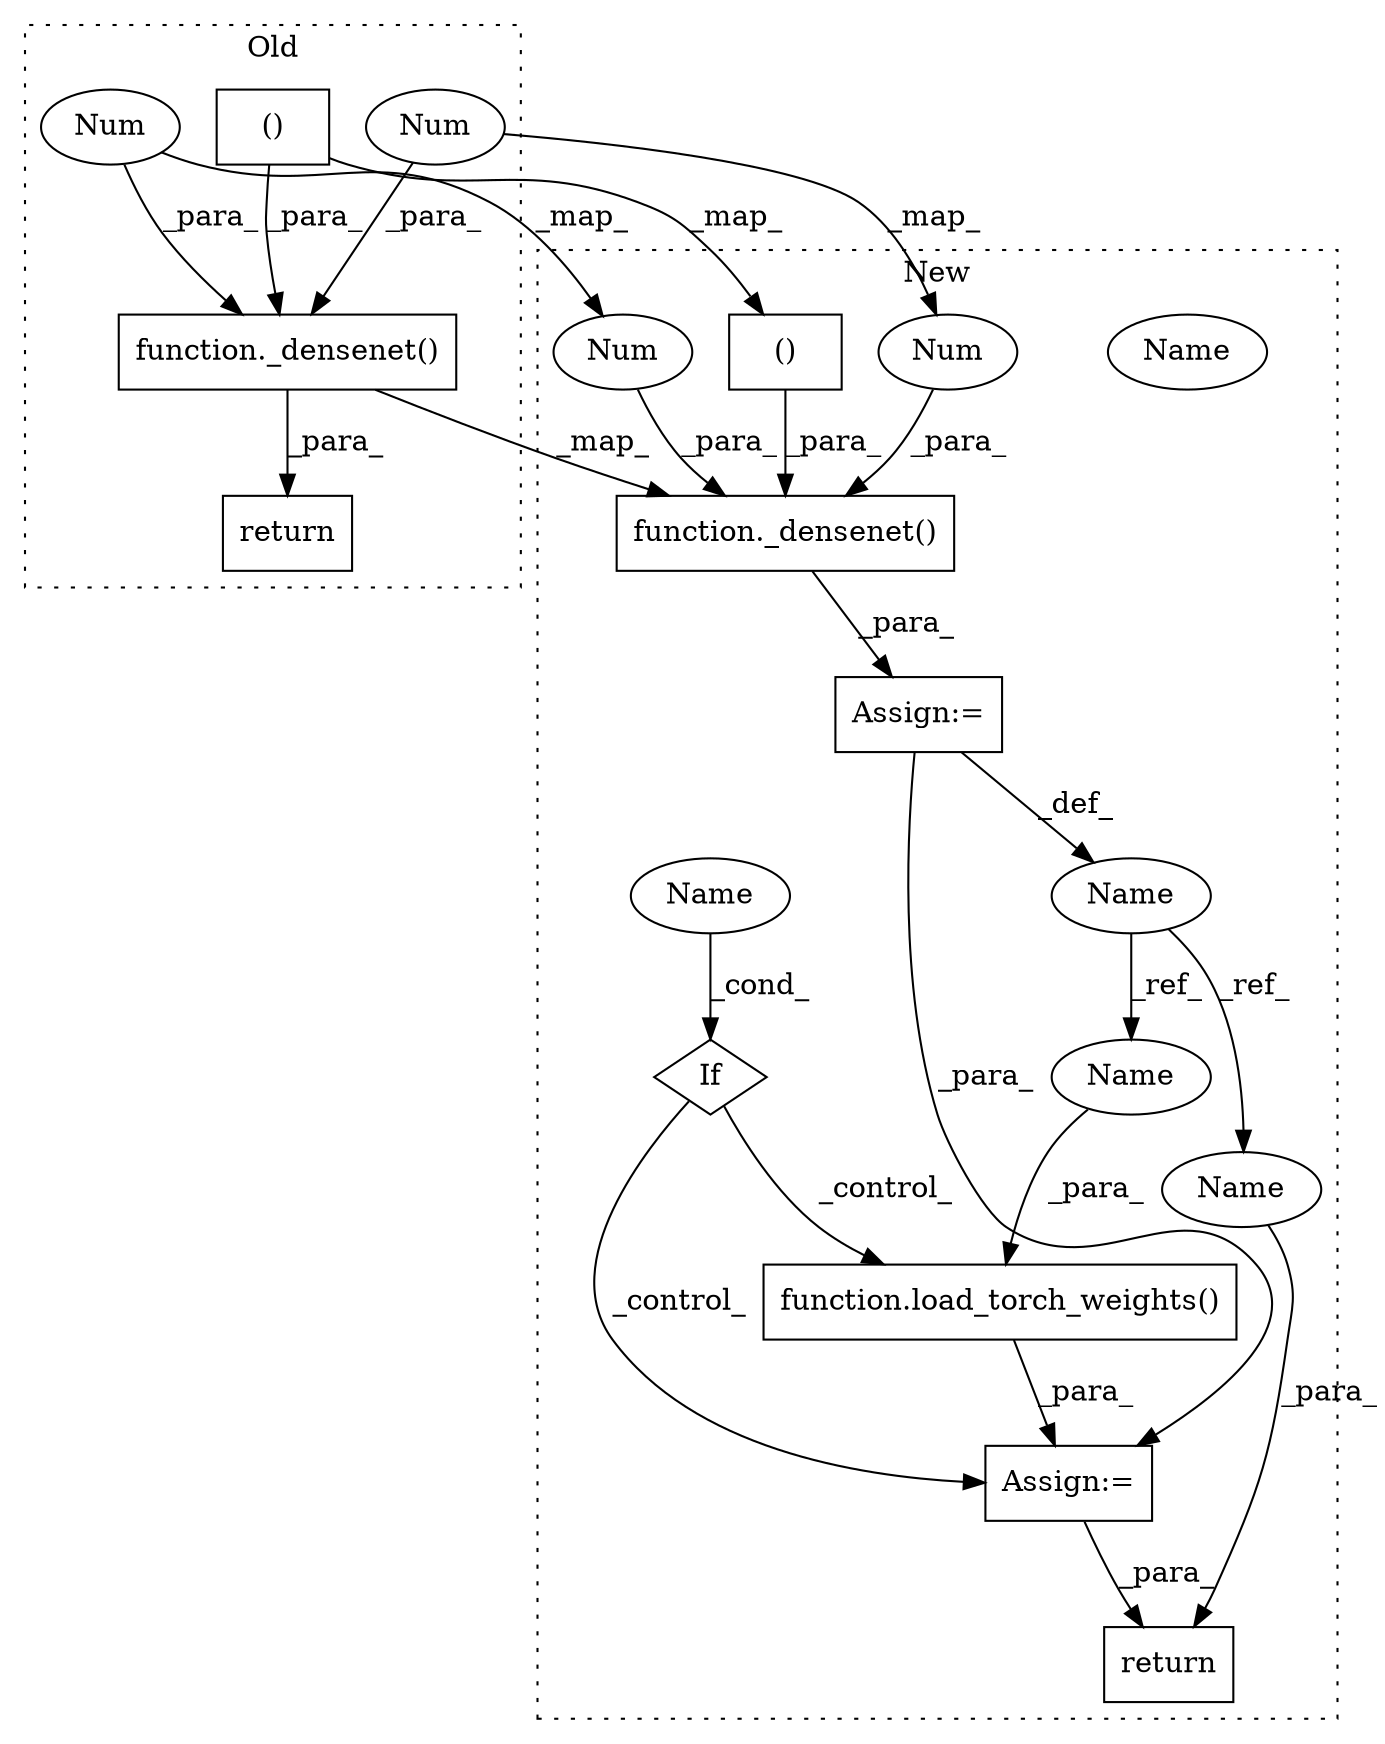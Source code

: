 digraph G {
subgraph cluster0 {
1 [label="function._densenet()" a="75" s="7876,7909" l="10,11" shape="box"];
7 [label="Num" a="76" s="7907" l="2" shape="ellipse"];
11 [label="Num" a="76" s="7886" l="2" shape="ellipse"];
12 [label="()" a="54" s="7892" l="12" shape="box"];
16 [label="return" a="93" s="7869" l="7" shape="box"];
label = "Old";
style="dotted";
}
subgraph cluster1 {
2 [label="function._densenet()" a="75" s="8057,8090" l="10,11" shape="box"];
3 [label="function.load_torch_weights()" a="75" s="8137,8161" l="19,32" shape="box"];
4 [label="If" a="96" s="8106" l="3" shape="diamond"];
5 [label="Name" a="87" s="8109" l="10" shape="ellipse"];
6 [label="Num" a="76" s="8088" l="2" shape="ellipse"];
8 [label="Name" a="87" s="8049" l="5" shape="ellipse"];
9 [label="return" a="93" s="8198" l="7" shape="box"];
10 [label="Num" a="76" s="8067" l="2" shape="ellipse"];
13 [label="()" a="54" s="8073" l="12" shape="box"];
14 [label="Assign:=" a="68" s="8134" l="3" shape="box"];
15 [label="Assign:=" a="68" s="8054" l="3" shape="box"];
17 [label="Name" a="87" s="8109" l="10" shape="ellipse"];
18 [label="Name" a="87" s="8205" l="5" shape="ellipse"];
19 [label="Name" a="87" s="8156" l="5" shape="ellipse"];
label = "New";
style="dotted";
}
1 -> 2 [label="_map_"];
1 -> 16 [label="_para_"];
2 -> 15 [label="_para_"];
3 -> 14 [label="_para_"];
4 -> 14 [label="_control_"];
4 -> 3 [label="_control_"];
6 -> 2 [label="_para_"];
7 -> 6 [label="_map_"];
7 -> 1 [label="_para_"];
8 -> 19 [label="_ref_"];
8 -> 18 [label="_ref_"];
10 -> 2 [label="_para_"];
11 -> 1 [label="_para_"];
11 -> 10 [label="_map_"];
12 -> 1 [label="_para_"];
12 -> 13 [label="_map_"];
13 -> 2 [label="_para_"];
14 -> 9 [label="_para_"];
15 -> 8 [label="_def_"];
15 -> 14 [label="_para_"];
17 -> 4 [label="_cond_"];
18 -> 9 [label="_para_"];
19 -> 3 [label="_para_"];
}